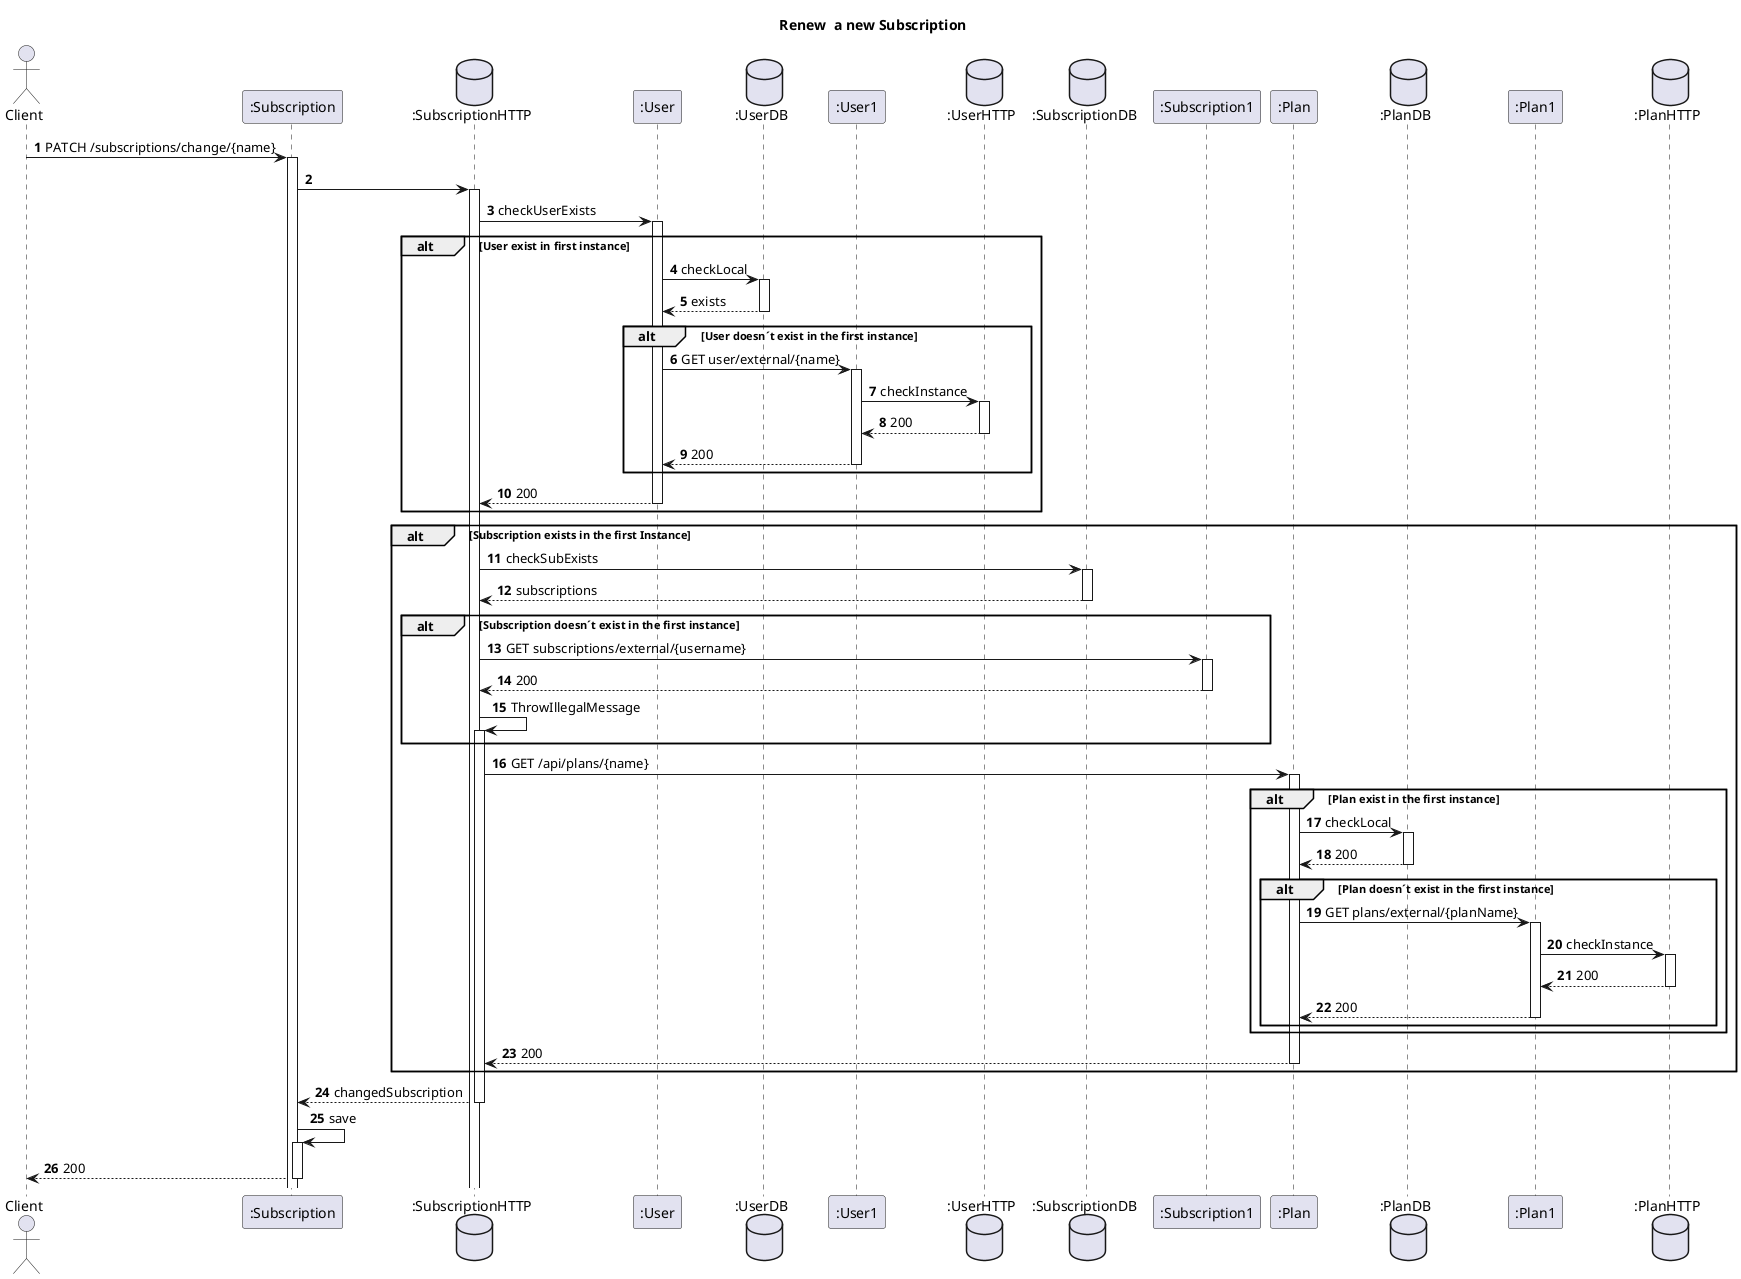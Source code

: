 @startuml
'https://plantuml.com/sequence-diagram
autoactivate on
autonumber
title  Renew  a new Subscription

autonumber

actor "Client" as Ac
participant ":Subscription" as Auth
database ":SubscriptionHTTP" as SHTTP
participant ":User" as User
database ":UserDB" as UDB
participant ":User1" as User1
database ":UserHTTP" as UHTTP
database ":SubscriptionDB" as SDB
participant ":Subscription1" as Serv
participant ":Plan" as Plan
database ":PlanDB" as PDB
participant ":Plan1" as Plan1
database ":PlanHTTP" as PHTTP

Ac->Auth:  PATCH /subscriptions/change/{name}
Auth->SHTTP:
SHTTP->User:checkUserExists
alt User exist in first instance
User->UDB:checkLocal
UDB-->User:exists
alt User doesn´t exist in the first instance
User->User1:GET user/external/{name}
User1->UHTTP:checkInstance
UHTTP-->User1:200
User1-->User:200
end
User-->SHTTP:200

end

alt Subscription exists in the first Instance
SHTTP->SDB:checkSubExists
SDB-->SHTTP:subscriptions
alt Subscription doesn´t exist in the first instance
SHTTP->Serv:GET subscriptions/external/{username}
Serv-->SHTTP:200
SHTTP->SHTTP:ThrowIllegalMessage
end
SHTTP->Plan:GET /api/plans/{name}

alt Plan exist in the first instance
Plan->PDB:checkLocal
PDB-->Plan:200
alt Plan doesn´t exist in the first instance
Plan->Plan1:GET plans/external/{planName}
Plan1->PHTTP:checkInstance
PHTTP-->Plan1:200
Plan1-->Plan:200
end
end
Plan-->SHTTP:200
end
SHTTP-->Auth:changedSubscription

Auth->Auth:save
Auth-->Ac:200
@enduml